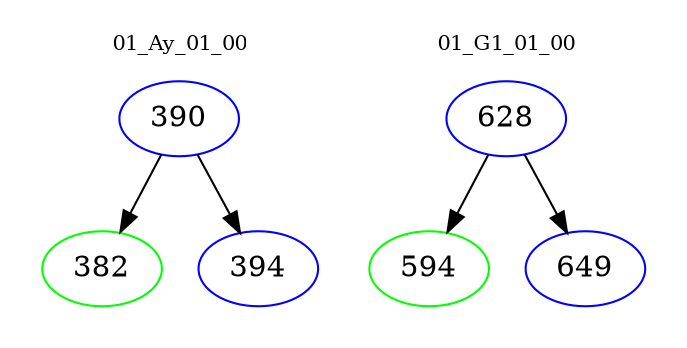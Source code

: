 digraph{
subgraph cluster_0 {
color = white
label = "01_Ay_01_00";
fontsize=10;
T0_390 [label="390", color="blue"]
T0_390 -> T0_382 [color="black"]
T0_382 [label="382", color="green"]
T0_390 -> T0_394 [color="black"]
T0_394 [label="394", color="blue"]
}
subgraph cluster_1 {
color = white
label = "01_G1_01_00";
fontsize=10;
T1_628 [label="628", color="blue"]
T1_628 -> T1_594 [color="black"]
T1_594 [label="594", color="green"]
T1_628 -> T1_649 [color="black"]
T1_649 [label="649", color="blue"]
}
}
